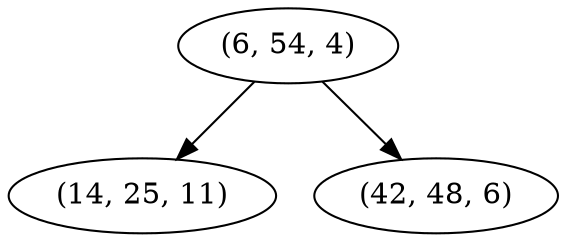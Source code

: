 digraph tree {
    "(6, 54, 4)";
    "(14, 25, 11)";
    "(42, 48, 6)";
    "(6, 54, 4)" -> "(14, 25, 11)";
    "(6, 54, 4)" -> "(42, 48, 6)";
}
